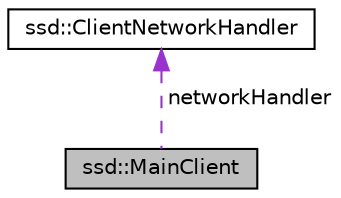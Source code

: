 digraph "ssd::MainClient"
{
 // INTERACTIVE_SVG=YES
 // LATEX_PDF_SIZE
  edge [fontname="Helvetica",fontsize="10",labelfontname="Helvetica",labelfontsize="10"];
  node [fontname="Helvetica",fontsize="10",shape=record];
  Node1 [label="ssd::MainClient",height=0.2,width=0.4,color="black", fillcolor="grey75", style="filled", fontcolor="black",tooltip="Represents the main client class responsible for managing the game's client-side logic and network co..."];
  Node2 -> Node1 [dir="back",color="darkorchid3",fontsize="10",style="dashed",label=" networkHandler" ,fontname="Helvetica"];
  Node2 [label="ssd::ClientNetworkHandler",height=0.2,width=0.4,color="black", fillcolor="white", style="filled",URL="$classssd_1_1ClientNetworkHandler.html",tooltip="Handles network communications for a client, managing both sending to and receiving data from a serve..."];
}
